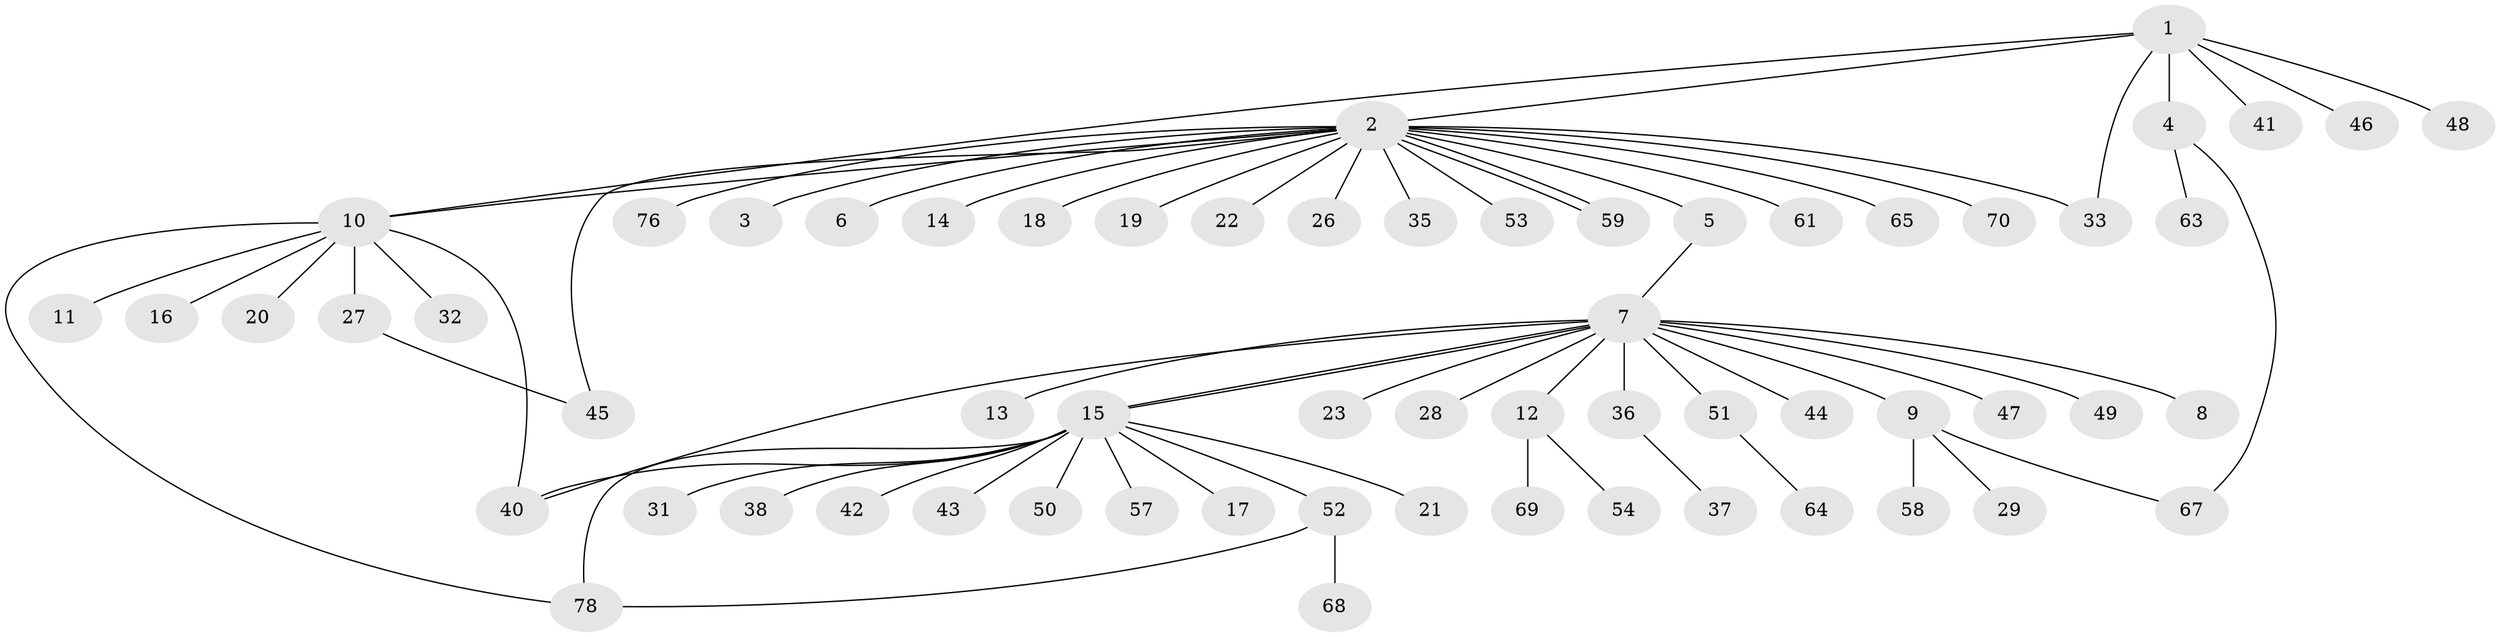 // original degree distribution, {3: 0.1, 21: 0.0125, 1: 0.65, 2: 0.15, 16: 0.0125, 5: 0.0125, 8: 0.0125, 14: 0.0125, 6: 0.0125, 4: 0.025}
// Generated by graph-tools (version 1.1) at 2025/41/03/06/25 10:41:52]
// undirected, 62 vertices, 71 edges
graph export_dot {
graph [start="1"]
  node [color=gray90,style=filled];
  1 [super="+30"];
  2 [super="+34"];
  3;
  4 [super="+56"];
  5;
  6;
  7 [super="+73"];
  8 [super="+62"];
  9 [super="+79"];
  10 [super="+75"];
  11;
  12 [super="+25"];
  13 [super="+24"];
  14 [super="+72"];
  15 [super="+60"];
  16;
  17;
  18;
  19 [super="+39"];
  20;
  21;
  22;
  23;
  26;
  27;
  28;
  29;
  31;
  32;
  33;
  35;
  36 [super="+71"];
  37;
  38;
  40 [super="+77"];
  41;
  42;
  43;
  44;
  45 [super="+80"];
  46;
  47;
  48;
  49;
  50;
  51 [super="+55"];
  52 [super="+66"];
  53;
  54;
  57;
  58;
  59;
  61;
  63 [super="+74"];
  64;
  65;
  67;
  68;
  69;
  70;
  76;
  78;
  1 -- 2;
  1 -- 4;
  1 -- 48;
  1 -- 33;
  1 -- 41;
  1 -- 10;
  1 -- 46;
  2 -- 3;
  2 -- 5;
  2 -- 6;
  2 -- 10;
  2 -- 14;
  2 -- 18;
  2 -- 19;
  2 -- 22;
  2 -- 26;
  2 -- 33;
  2 -- 35;
  2 -- 45;
  2 -- 53;
  2 -- 59;
  2 -- 59;
  2 -- 61;
  2 -- 65;
  2 -- 70;
  2 -- 76;
  4 -- 63;
  4 -- 67;
  5 -- 7;
  7 -- 8;
  7 -- 9;
  7 -- 12;
  7 -- 13;
  7 -- 15;
  7 -- 15;
  7 -- 23;
  7 -- 28;
  7 -- 36;
  7 -- 40;
  7 -- 44;
  7 -- 47;
  7 -- 49;
  7 -- 51;
  9 -- 29;
  9 -- 58;
  9 -- 67;
  10 -- 11;
  10 -- 16;
  10 -- 20;
  10 -- 27;
  10 -- 32;
  10 -- 40;
  10 -- 78;
  12 -- 54;
  12 -- 69;
  15 -- 17;
  15 -- 21;
  15 -- 31;
  15 -- 38;
  15 -- 40;
  15 -- 42;
  15 -- 43;
  15 -- 50;
  15 -- 52;
  15 -- 57;
  15 -- 78;
  27 -- 45;
  36 -- 37;
  51 -- 64;
  52 -- 68;
  52 -- 78;
}
